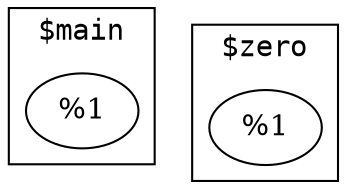 graph {
   fontname=monospace
   layout=fdp

   subgraph cluster_0 {
      label="$main"
      "$main%1" [label="%1"]
   }

   subgraph cluster_1 {
      label="$zero"
      "$zero%1" [label="%1"]
   }
}

